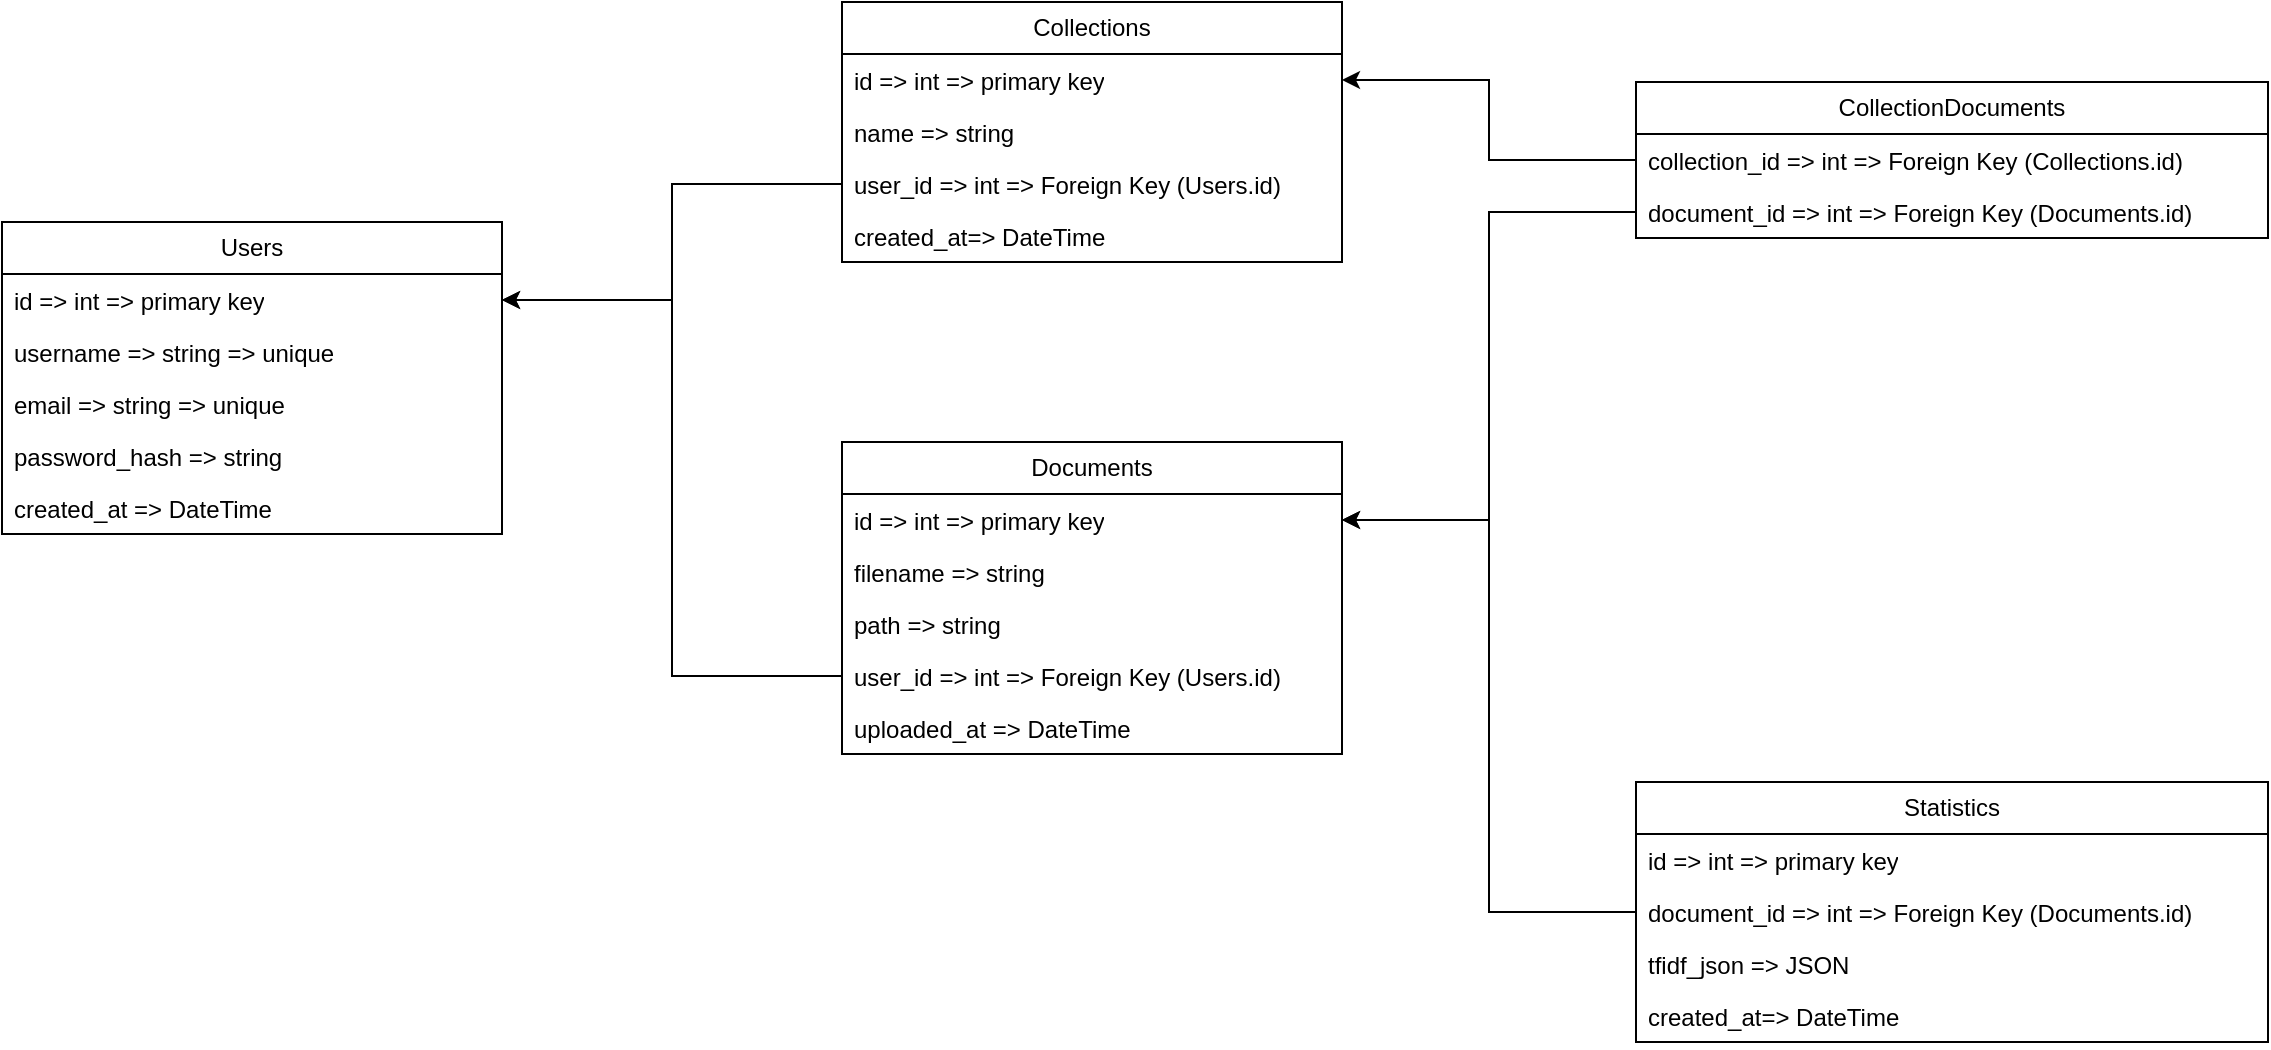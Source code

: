<mxfile version="27.1.4">
  <diagram name="Страница — 1" id="X1ZMKI0bTk4ALkLNaKHw">
    <mxGraphModel dx="1042" dy="535" grid="1" gridSize="10" guides="1" tooltips="1" connect="1" arrows="1" fold="1" page="1" pageScale="1" pageWidth="827" pageHeight="1169" math="0" shadow="0">
      <root>
        <mxCell id="0" />
        <mxCell id="1" parent="0" />
        <mxCell id="qhyRT0zHsKmOW7DM3Hm1-1" value="Users" style="swimlane;fontStyle=0;childLayout=stackLayout;horizontal=1;startSize=26;fillColor=none;horizontalStack=0;resizeParent=1;resizeParentMax=0;resizeLast=0;collapsible=1;marginBottom=0;whiteSpace=wrap;html=1;" vertex="1" parent="1">
          <mxGeometry x="10" y="160" width="250" height="156" as="geometry" />
        </mxCell>
        <mxCell id="qhyRT0zHsKmOW7DM3Hm1-2" value="id =&amp;gt; int =&amp;gt; primary key" style="text;strokeColor=none;fillColor=none;align=left;verticalAlign=top;spacingLeft=4;spacingRight=4;overflow=hidden;rotatable=0;points=[[0,0.5],[1,0.5]];portConstraint=eastwest;whiteSpace=wrap;html=1;" vertex="1" parent="qhyRT0zHsKmOW7DM3Hm1-1">
          <mxGeometry y="26" width="250" height="26" as="geometry" />
        </mxCell>
        <mxCell id="qhyRT0zHsKmOW7DM3Hm1-3" value="username =&amp;gt; string =&amp;gt; unique" style="text;strokeColor=none;fillColor=none;align=left;verticalAlign=top;spacingLeft=4;spacingRight=4;overflow=hidden;rotatable=0;points=[[0,0.5],[1,0.5]];portConstraint=eastwest;whiteSpace=wrap;html=1;" vertex="1" parent="qhyRT0zHsKmOW7DM3Hm1-1">
          <mxGeometry y="52" width="250" height="26" as="geometry" />
        </mxCell>
        <mxCell id="qhyRT0zHsKmOW7DM3Hm1-4" value="email =&amp;gt; string =&amp;gt; unique" style="text;strokeColor=none;fillColor=none;align=left;verticalAlign=top;spacingLeft=4;spacingRight=4;overflow=hidden;rotatable=0;points=[[0,0.5],[1,0.5]];portConstraint=eastwest;whiteSpace=wrap;html=1;" vertex="1" parent="qhyRT0zHsKmOW7DM3Hm1-1">
          <mxGeometry y="78" width="250" height="26" as="geometry" />
        </mxCell>
        <mxCell id="qhyRT0zHsKmOW7DM3Hm1-5" value="password_hash =&amp;gt; string" style="text;strokeColor=none;fillColor=none;align=left;verticalAlign=top;spacingLeft=4;spacingRight=4;overflow=hidden;rotatable=0;points=[[0,0.5],[1,0.5]];portConstraint=eastwest;whiteSpace=wrap;html=1;" vertex="1" parent="qhyRT0zHsKmOW7DM3Hm1-1">
          <mxGeometry y="104" width="250" height="26" as="geometry" />
        </mxCell>
        <mxCell id="qhyRT0zHsKmOW7DM3Hm1-6" value="created_at =&amp;gt; DateTime" style="text;strokeColor=none;fillColor=none;align=left;verticalAlign=top;spacingLeft=4;spacingRight=4;overflow=hidden;rotatable=0;points=[[0,0.5],[1,0.5]];portConstraint=eastwest;whiteSpace=wrap;html=1;" vertex="1" parent="qhyRT0zHsKmOW7DM3Hm1-1">
          <mxGeometry y="130" width="250" height="26" as="geometry" />
        </mxCell>
        <mxCell id="qhyRT0zHsKmOW7DM3Hm1-7" value="Documents" style="swimlane;fontStyle=0;childLayout=stackLayout;horizontal=1;startSize=26;fillColor=none;horizontalStack=0;resizeParent=1;resizeParentMax=0;resizeLast=0;collapsible=1;marginBottom=0;whiteSpace=wrap;html=1;" vertex="1" parent="1">
          <mxGeometry x="430" y="270" width="250" height="156" as="geometry" />
        </mxCell>
        <mxCell id="qhyRT0zHsKmOW7DM3Hm1-8" value="id =&amp;gt; int =&amp;gt; primary key" style="text;strokeColor=none;fillColor=none;align=left;verticalAlign=top;spacingLeft=4;spacingRight=4;overflow=hidden;rotatable=0;points=[[0,0.5],[1,0.5]];portConstraint=eastwest;whiteSpace=wrap;html=1;" vertex="1" parent="qhyRT0zHsKmOW7DM3Hm1-7">
          <mxGeometry y="26" width="250" height="26" as="geometry" />
        </mxCell>
        <mxCell id="qhyRT0zHsKmOW7DM3Hm1-9" value="filename =&amp;gt; string" style="text;strokeColor=none;fillColor=none;align=left;verticalAlign=top;spacingLeft=4;spacingRight=4;overflow=hidden;rotatable=0;points=[[0,0.5],[1,0.5]];portConstraint=eastwest;whiteSpace=wrap;html=1;" vertex="1" parent="qhyRT0zHsKmOW7DM3Hm1-7">
          <mxGeometry y="52" width="250" height="26" as="geometry" />
        </mxCell>
        <mxCell id="qhyRT0zHsKmOW7DM3Hm1-10" value="path =&amp;gt; string" style="text;strokeColor=none;fillColor=none;align=left;verticalAlign=top;spacingLeft=4;spacingRight=4;overflow=hidden;rotatable=0;points=[[0,0.5],[1,0.5]];portConstraint=eastwest;whiteSpace=wrap;html=1;" vertex="1" parent="qhyRT0zHsKmOW7DM3Hm1-7">
          <mxGeometry y="78" width="250" height="26" as="geometry" />
        </mxCell>
        <mxCell id="qhyRT0zHsKmOW7DM3Hm1-11" value="user_id =&amp;gt; int =&amp;gt; Foreign Key (Users.id)" style="text;strokeColor=none;fillColor=none;align=left;verticalAlign=top;spacingLeft=4;spacingRight=4;overflow=hidden;rotatable=0;points=[[0,0.5],[1,0.5]];portConstraint=eastwest;whiteSpace=wrap;html=1;" vertex="1" parent="qhyRT0zHsKmOW7DM3Hm1-7">
          <mxGeometry y="104" width="250" height="26" as="geometry" />
        </mxCell>
        <mxCell id="qhyRT0zHsKmOW7DM3Hm1-12" value="uploaded_at =&amp;gt; DateTime" style="text;strokeColor=none;fillColor=none;align=left;verticalAlign=top;spacingLeft=4;spacingRight=4;overflow=hidden;rotatable=0;points=[[0,0.5],[1,0.5]];portConstraint=eastwest;whiteSpace=wrap;html=1;" vertex="1" parent="qhyRT0zHsKmOW7DM3Hm1-7">
          <mxGeometry y="130" width="250" height="26" as="geometry" />
        </mxCell>
        <mxCell id="qhyRT0zHsKmOW7DM3Hm1-13" value="Collections" style="swimlane;fontStyle=0;childLayout=stackLayout;horizontal=1;startSize=26;fillColor=none;horizontalStack=0;resizeParent=1;resizeParentMax=0;resizeLast=0;collapsible=1;marginBottom=0;whiteSpace=wrap;html=1;" vertex="1" parent="1">
          <mxGeometry x="430" y="50" width="250" height="130" as="geometry" />
        </mxCell>
        <mxCell id="qhyRT0zHsKmOW7DM3Hm1-14" value="id =&amp;gt; int =&amp;gt; primary key" style="text;strokeColor=none;fillColor=none;align=left;verticalAlign=top;spacingLeft=4;spacingRight=4;overflow=hidden;rotatable=0;points=[[0,0.5],[1,0.5]];portConstraint=eastwest;whiteSpace=wrap;html=1;" vertex="1" parent="qhyRT0zHsKmOW7DM3Hm1-13">
          <mxGeometry y="26" width="250" height="26" as="geometry" />
        </mxCell>
        <mxCell id="qhyRT0zHsKmOW7DM3Hm1-15" value="name =&amp;gt; string" style="text;strokeColor=none;fillColor=none;align=left;verticalAlign=top;spacingLeft=4;spacingRight=4;overflow=hidden;rotatable=0;points=[[0,0.5],[1,0.5]];portConstraint=eastwest;whiteSpace=wrap;html=1;" vertex="1" parent="qhyRT0zHsKmOW7DM3Hm1-13">
          <mxGeometry y="52" width="250" height="26" as="geometry" />
        </mxCell>
        <mxCell id="qhyRT0zHsKmOW7DM3Hm1-17" value="user_id =&amp;gt; int =&amp;gt; Foreign Key (Users.id)" style="text;strokeColor=none;fillColor=none;align=left;verticalAlign=top;spacingLeft=4;spacingRight=4;overflow=hidden;rotatable=0;points=[[0,0.5],[1,0.5]];portConstraint=eastwest;whiteSpace=wrap;html=1;" vertex="1" parent="qhyRT0zHsKmOW7DM3Hm1-13">
          <mxGeometry y="78" width="250" height="26" as="geometry" />
        </mxCell>
        <mxCell id="qhyRT0zHsKmOW7DM3Hm1-18" value="created_at=&amp;gt; DateTime" style="text;strokeColor=none;fillColor=none;align=left;verticalAlign=top;spacingLeft=4;spacingRight=4;overflow=hidden;rotatable=0;points=[[0,0.5],[1,0.5]];portConstraint=eastwest;whiteSpace=wrap;html=1;" vertex="1" parent="qhyRT0zHsKmOW7DM3Hm1-13">
          <mxGeometry y="104" width="250" height="26" as="geometry" />
        </mxCell>
        <mxCell id="qhyRT0zHsKmOW7DM3Hm1-19" value="Statistics" style="swimlane;fontStyle=0;childLayout=stackLayout;horizontal=1;startSize=26;fillColor=none;horizontalStack=0;resizeParent=1;resizeParentMax=0;resizeLast=0;collapsible=1;marginBottom=0;whiteSpace=wrap;html=1;" vertex="1" parent="1">
          <mxGeometry x="827" y="440" width="316" height="130" as="geometry" />
        </mxCell>
        <mxCell id="qhyRT0zHsKmOW7DM3Hm1-20" value="id =&amp;gt; int =&amp;gt; primary key" style="text;strokeColor=none;fillColor=none;align=left;verticalAlign=top;spacingLeft=4;spacingRight=4;overflow=hidden;rotatable=0;points=[[0,0.5],[1,0.5]];portConstraint=eastwest;whiteSpace=wrap;html=1;" vertex="1" parent="qhyRT0zHsKmOW7DM3Hm1-19">
          <mxGeometry y="26" width="316" height="26" as="geometry" />
        </mxCell>
        <mxCell id="qhyRT0zHsKmOW7DM3Hm1-21" value="document_id =&amp;gt; int =&amp;gt; Foreign Key (Documents.id)" style="text;strokeColor=none;fillColor=none;align=left;verticalAlign=top;spacingLeft=4;spacingRight=4;overflow=hidden;rotatable=0;points=[[0,0.5],[1,0.5]];portConstraint=eastwest;whiteSpace=wrap;html=1;" vertex="1" parent="qhyRT0zHsKmOW7DM3Hm1-19">
          <mxGeometry y="52" width="316" height="26" as="geometry" />
        </mxCell>
        <mxCell id="qhyRT0zHsKmOW7DM3Hm1-22" value="tfidf_json =&amp;gt; JSON" style="text;strokeColor=none;fillColor=none;align=left;verticalAlign=top;spacingLeft=4;spacingRight=4;overflow=hidden;rotatable=0;points=[[0,0.5],[1,0.5]];portConstraint=eastwest;whiteSpace=wrap;html=1;" vertex="1" parent="qhyRT0zHsKmOW7DM3Hm1-19">
          <mxGeometry y="78" width="316" height="26" as="geometry" />
        </mxCell>
        <mxCell id="qhyRT0zHsKmOW7DM3Hm1-23" value="created_at=&amp;gt; DateTime" style="text;strokeColor=none;fillColor=none;align=left;verticalAlign=top;spacingLeft=4;spacingRight=4;overflow=hidden;rotatable=0;points=[[0,0.5],[1,0.5]];portConstraint=eastwest;whiteSpace=wrap;html=1;" vertex="1" parent="qhyRT0zHsKmOW7DM3Hm1-19">
          <mxGeometry y="104" width="316" height="26" as="geometry" />
        </mxCell>
        <mxCell id="qhyRT0zHsKmOW7DM3Hm1-33" style="edgeStyle=orthogonalEdgeStyle;rounded=0;orthogonalLoop=1;jettySize=auto;html=1;entryX=1;entryY=0.5;entryDx=0;entryDy=0;" edge="1" parent="1" source="qhyRT0zHsKmOW7DM3Hm1-24" target="qhyRT0zHsKmOW7DM3Hm1-14">
          <mxGeometry relative="1" as="geometry" />
        </mxCell>
        <mxCell id="qhyRT0zHsKmOW7DM3Hm1-24" value="CollectionDocuments" style="swimlane;fontStyle=0;childLayout=stackLayout;horizontal=1;startSize=26;fillColor=none;horizontalStack=0;resizeParent=1;resizeParentMax=0;resizeLast=0;collapsible=1;marginBottom=0;whiteSpace=wrap;html=1;" vertex="1" parent="1">
          <mxGeometry x="827" y="90" width="316" height="78" as="geometry" />
        </mxCell>
        <mxCell id="qhyRT0zHsKmOW7DM3Hm1-25" value="collection_id =&amp;gt; int =&amp;gt; Foreign Key (Collections.id)" style="text;strokeColor=none;fillColor=none;align=left;verticalAlign=top;spacingLeft=4;spacingRight=4;overflow=hidden;rotatable=0;points=[[0,0.5],[1,0.5]];portConstraint=eastwest;whiteSpace=wrap;html=1;" vertex="1" parent="qhyRT0zHsKmOW7DM3Hm1-24">
          <mxGeometry y="26" width="316" height="26" as="geometry" />
        </mxCell>
        <mxCell id="qhyRT0zHsKmOW7DM3Hm1-26" value="document_id =&amp;gt; int =&amp;gt; Foreign Key (Documents.id)" style="text;strokeColor=none;fillColor=none;align=left;verticalAlign=top;spacingLeft=4;spacingRight=4;overflow=hidden;rotatable=0;points=[[0,0.5],[1,0.5]];portConstraint=eastwest;whiteSpace=wrap;html=1;" vertex="1" parent="qhyRT0zHsKmOW7DM3Hm1-24">
          <mxGeometry y="52" width="316" height="26" as="geometry" />
        </mxCell>
        <mxCell id="qhyRT0zHsKmOW7DM3Hm1-29" style="edgeStyle=orthogonalEdgeStyle;rounded=0;orthogonalLoop=1;jettySize=auto;html=1;entryX=1;entryY=0.5;entryDx=0;entryDy=0;" edge="1" parent="1" source="qhyRT0zHsKmOW7DM3Hm1-17" target="qhyRT0zHsKmOW7DM3Hm1-2">
          <mxGeometry relative="1" as="geometry" />
        </mxCell>
        <mxCell id="qhyRT0zHsKmOW7DM3Hm1-30" style="edgeStyle=orthogonalEdgeStyle;rounded=0;orthogonalLoop=1;jettySize=auto;html=1;entryX=1;entryY=0.5;entryDx=0;entryDy=0;" edge="1" parent="1" source="qhyRT0zHsKmOW7DM3Hm1-11" target="qhyRT0zHsKmOW7DM3Hm1-2">
          <mxGeometry relative="1" as="geometry" />
        </mxCell>
        <mxCell id="qhyRT0zHsKmOW7DM3Hm1-31" style="edgeStyle=orthogonalEdgeStyle;rounded=0;orthogonalLoop=1;jettySize=auto;html=1;entryX=1;entryY=0.5;entryDx=0;entryDy=0;" edge="1" parent="1" source="qhyRT0zHsKmOW7DM3Hm1-21" target="qhyRT0zHsKmOW7DM3Hm1-8">
          <mxGeometry relative="1" as="geometry" />
        </mxCell>
        <mxCell id="qhyRT0zHsKmOW7DM3Hm1-32" style="edgeStyle=orthogonalEdgeStyle;rounded=0;orthogonalLoop=1;jettySize=auto;html=1;entryX=1;entryY=0.5;entryDx=0;entryDy=0;" edge="1" parent="1" source="qhyRT0zHsKmOW7DM3Hm1-26" target="qhyRT0zHsKmOW7DM3Hm1-8">
          <mxGeometry relative="1" as="geometry" />
        </mxCell>
      </root>
    </mxGraphModel>
  </diagram>
</mxfile>
